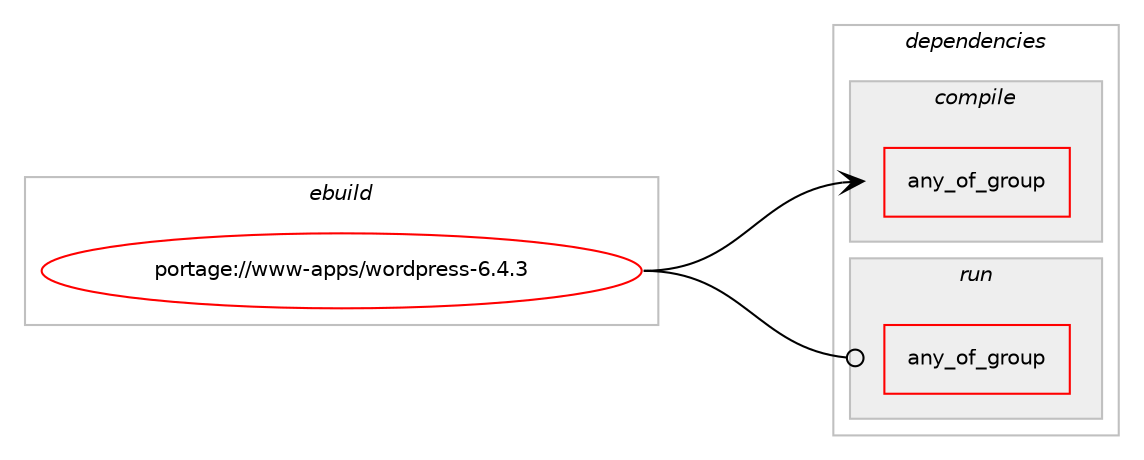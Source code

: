 digraph prolog {

# *************
# Graph options
# *************

newrank=true;
concentrate=true;
compound=true;
graph [rankdir=LR,fontname=Helvetica,fontsize=10,ranksep=1.5];#, ranksep=2.5, nodesep=0.2];
edge  [arrowhead=vee];
node  [fontname=Helvetica,fontsize=10];

# **********
# The ebuild
# **********

subgraph cluster_leftcol {
color=gray;
label=<<i>ebuild</i>>;
id [label="portage://www-apps/wordpress-6.4.3", color=red, width=4, href="../www-apps/wordpress-6.4.3.svg"];
}

# ****************
# The dependencies
# ****************

subgraph cluster_midcol {
color=gray;
label=<<i>dependencies</i>>;
subgraph cluster_compile {
fillcolor="#eeeeee";
style=filled;
label=<<i>compile</i>>;
subgraph any91 {
dependency1829 [label=<<TABLE BORDER="0" CELLBORDER="1" CELLSPACING="0" CELLPADDING="4"><TR><TD CELLPADDING="10">any_of_group</TD></TR></TABLE>>, shape=none, color=red];# *** BEGIN UNKNOWN DEPENDENCY TYPE (TODO) ***
# dependency1829 -> package_dependency(portage://www-apps/wordpress-6.4.3,install,no,virtual,httpd-cgi,none,[,,],[],[])
# *** END UNKNOWN DEPENDENCY TYPE (TODO) ***

# *** BEGIN UNKNOWN DEPENDENCY TYPE (TODO) ***
# dependency1829 -> package_dependency(portage://www-apps/wordpress-6.4.3,install,no,virtual,httpd-fastcgi,none,[,,],[],[])
# *** END UNKNOWN DEPENDENCY TYPE (TODO) ***

}
id:e -> dependency1829:w [weight=20,style="solid",arrowhead="vee"];
# *** BEGIN UNKNOWN DEPENDENCY TYPE (TODO) ***
# id -> package_dependency(portage://www-apps/wordpress-6.4.3,install,no,app-admin,webapp-config,none,[,,],[],[])
# *** END UNKNOWN DEPENDENCY TYPE (TODO) ***

}
subgraph cluster_compileandrun {
fillcolor="#eeeeee";
style=filled;
label=<<i>compile and run</i>>;
}
subgraph cluster_run {
fillcolor="#eeeeee";
style=filled;
label=<<i>run</i>>;
subgraph any92 {
dependency1830 [label=<<TABLE BORDER="0" CELLBORDER="1" CELLSPACING="0" CELLPADDING="4"><TR><TD CELLPADDING="10">any_of_group</TD></TR></TABLE>>, shape=none, color=red];# *** BEGIN UNKNOWN DEPENDENCY TYPE (TODO) ***
# dependency1830 -> package_dependency(portage://www-apps/wordpress-6.4.3,run,no,dev-lang,php,none,[,,],[],[use(enable(mysql),none)])
# *** END UNKNOWN DEPENDENCY TYPE (TODO) ***

# *** BEGIN UNKNOWN DEPENDENCY TYPE (TODO) ***
# dependency1830 -> package_dependency(portage://www-apps/wordpress-6.4.3,run,no,dev-lang,php,none,[,,],[],[use(enable(mysqli),none)])
# *** END UNKNOWN DEPENDENCY TYPE (TODO) ***

}
id:e -> dependency1830:w [weight=20,style="solid",arrowhead="odot"];
# *** BEGIN UNKNOWN DEPENDENCY TYPE (TODO) ***
# id -> package_dependency(portage://www-apps/wordpress-6.4.3,run,no,app-admin,webapp-config,none,[,,],[],[])
# *** END UNKNOWN DEPENDENCY TYPE (TODO) ***

# *** BEGIN UNKNOWN DEPENDENCY TYPE (TODO) ***
# id -> package_dependency(portage://www-apps/wordpress-6.4.3,run,no,virtual,httpd-php,none,[,,],[],[])
# *** END UNKNOWN DEPENDENCY TYPE (TODO) ***

}
}

# **************
# The candidates
# **************

subgraph cluster_choices {
rank=same;
color=gray;
label=<<i>candidates</i>>;

}

}
